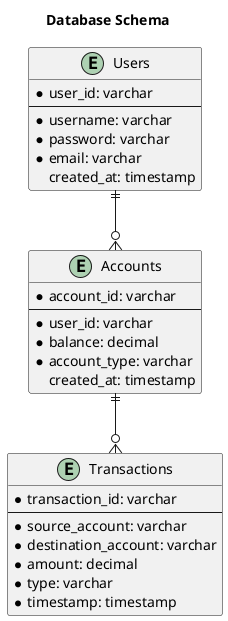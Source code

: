@startuml DatabaseSchema

' Database Schema Diagram
title Database Schema

entity "Users" {
  * user_id: varchar
  --
  * username: varchar
  * password: varchar
  * email: varchar
  created_at: timestamp
}

entity "Accounts" {
  * account_id: varchar
  --
  * user_id: varchar
  * balance: decimal
  * account_type: varchar
  created_at: timestamp
}

entity "Transactions" {
  * transaction_id: varchar
  --
  * source_account: varchar
  * destination_account: varchar
  * amount: decimal
  * type: varchar
  * timestamp: timestamp
}

Users ||--o{ Accounts
Accounts ||--o{ Transactions

@enduml 